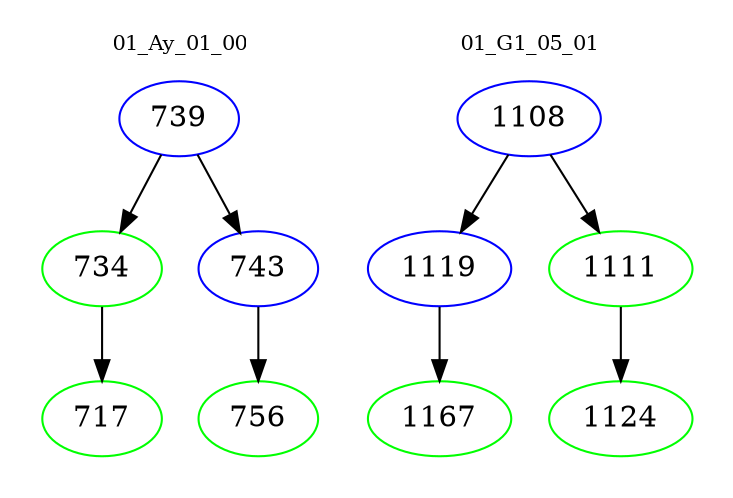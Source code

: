 digraph{
subgraph cluster_0 {
color = white
label = "01_Ay_01_00";
fontsize=10;
T0_739 [label="739", color="blue"]
T0_739 -> T0_734 [color="black"]
T0_734 [label="734", color="green"]
T0_734 -> T0_717 [color="black"]
T0_717 [label="717", color="green"]
T0_739 -> T0_743 [color="black"]
T0_743 [label="743", color="blue"]
T0_743 -> T0_756 [color="black"]
T0_756 [label="756", color="green"]
}
subgraph cluster_1 {
color = white
label = "01_G1_05_01";
fontsize=10;
T1_1108 [label="1108", color="blue"]
T1_1108 -> T1_1119 [color="black"]
T1_1119 [label="1119", color="blue"]
T1_1119 -> T1_1167 [color="black"]
T1_1167 [label="1167", color="green"]
T1_1108 -> T1_1111 [color="black"]
T1_1111 [label="1111", color="green"]
T1_1111 -> T1_1124 [color="black"]
T1_1124 [label="1124", color="green"]
}
}
